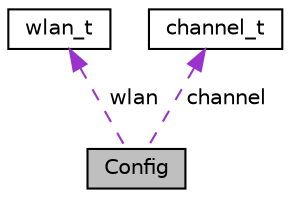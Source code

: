 digraph "Config"
{
  edge [fontname="Helvetica",fontsize="10",labelfontname="Helvetica",labelfontsize="10"];
  node [fontname="Helvetica",fontsize="10",shape=record];
  Node1 [label="Config",height=0.2,width=0.4,color="black", fillcolor="grey75", style="filled", fontcolor="black"];
  Node2 -> Node1 [dir="back",color="darkorchid3",fontsize="10",style="dashed",label=" wlan" ,fontname="Helvetica"];
  Node2 [label="wlan_t",height=0.2,width=0.4,color="black", fillcolor="white", style="filled",URL="$structwlan__t.html"];
  Node3 -> Node1 [dir="back",color="darkorchid3",fontsize="10",style="dashed",label=" channel" ,fontname="Helvetica"];
  Node3 [label="channel_t",height=0.2,width=0.4,color="black", fillcolor="white", style="filled",URL="$structchannel__t.html"];
}
